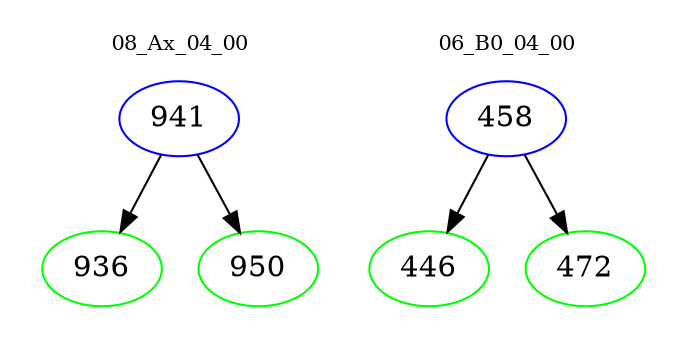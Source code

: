 digraph{
subgraph cluster_0 {
color = white
label = "08_Ax_04_00";
fontsize=10;
T0_941 [label="941", color="blue"]
T0_941 -> T0_936 [color="black"]
T0_936 [label="936", color="green"]
T0_941 -> T0_950 [color="black"]
T0_950 [label="950", color="green"]
}
subgraph cluster_1 {
color = white
label = "06_B0_04_00";
fontsize=10;
T1_458 [label="458", color="blue"]
T1_458 -> T1_446 [color="black"]
T1_446 [label="446", color="green"]
T1_458 -> T1_472 [color="black"]
T1_472 [label="472", color="green"]
}
}
